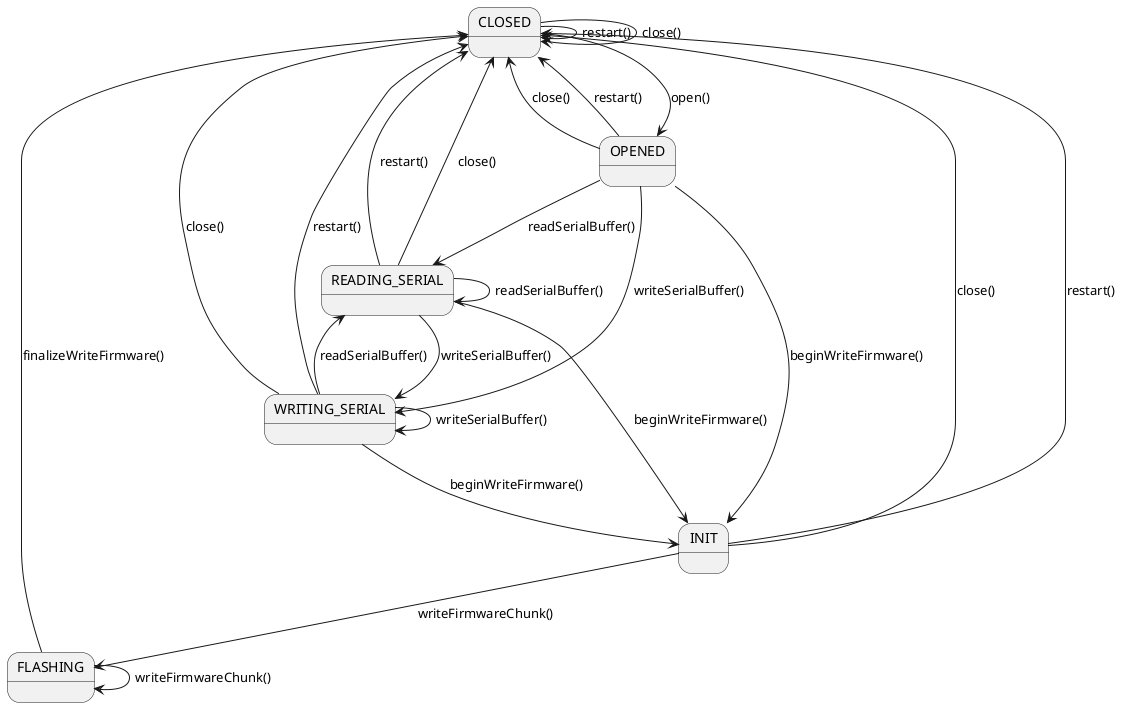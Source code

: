 @startuml
State CLOSED
State OPENED
State FLASHING
State READING_SERIAL
State WRITING_SERIAL
State INIT

CLOSED --> OPENED : open()
CLOSED --> CLOSED : restart()
CLOSED --> CLOSED : close()

OPENED --> READING_SERIAL : readSerialBuffer()
OPENED --> WRITING_SERIAL : writeSerialBuffer()
OPENED --> INIT : beginWriteFirmware()
OPENED --> CLOSED : close()
OPENED --> CLOSED : restart()

READING_SERIAL --> WRITING_SERIAL : writeSerialBuffer()
READING_SERIAL --> READING_SERIAL : readSerialBuffer()
READING_SERIAL --> INIT : beginWriteFirmware()
READING_SERIAL --> CLOSED : close()
READING_SERIAL --> CLOSED : restart()

WRITING_SERIAL --> WRITING_SERIAL : writeSerialBuffer()
WRITING_SERIAL --> READING_SERIAL : readSerialBuffer()
WRITING_SERIAL --> INIT : beginWriteFirmware()
WRITING_SERIAL --> CLOSED : close()
WRITING_SERIAL --> CLOSED : restart()

' Zumo robot in bootloader mode when in INIT state --> Unable to r/w serial interface
INIT --> FLASHING : writeFirmwareChunk()
INIT --> CLOSED : close()
INIT --> CLOSED : restart()

FLASHING --> FLASHING : writeFirmwareChunk()
FLASHING --> CLOSED : finalizeWriteFirmware()
@enduml
